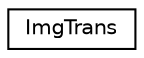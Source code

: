digraph "Graphical Class Hierarchy"
{
 // LATEX_PDF_SIZE
  edge [fontname="Helvetica",fontsize="10",labelfontname="Helvetica",labelfontsize="10"];
  node [fontname="Helvetica",fontsize="10",shape=record];
  rankdir="LR";
  Node0 [label="ImgTrans",height=0.2,width=0.4,color="black", fillcolor="white", style="filled",URL="$classImgTrans.html",tooltip=" "];
}
